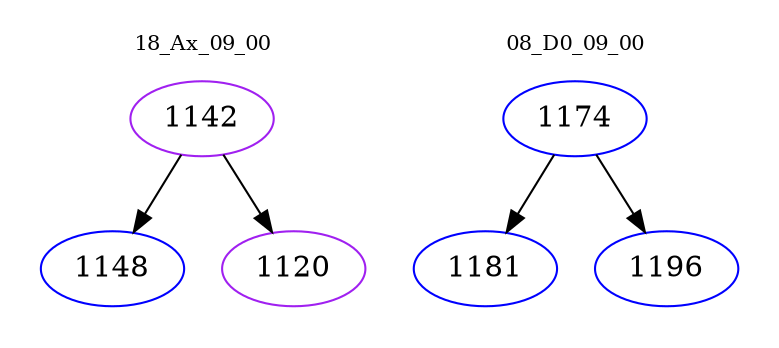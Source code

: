 digraph{
subgraph cluster_0 {
color = white
label = "18_Ax_09_00";
fontsize=10;
T0_1142 [label="1142", color="purple"]
T0_1142 -> T0_1148 [color="black"]
T0_1148 [label="1148", color="blue"]
T0_1142 -> T0_1120 [color="black"]
T0_1120 [label="1120", color="purple"]
}
subgraph cluster_1 {
color = white
label = "08_D0_09_00";
fontsize=10;
T1_1174 [label="1174", color="blue"]
T1_1174 -> T1_1181 [color="black"]
T1_1181 [label="1181", color="blue"]
T1_1174 -> T1_1196 [color="black"]
T1_1196 [label="1196", color="blue"]
}
}
